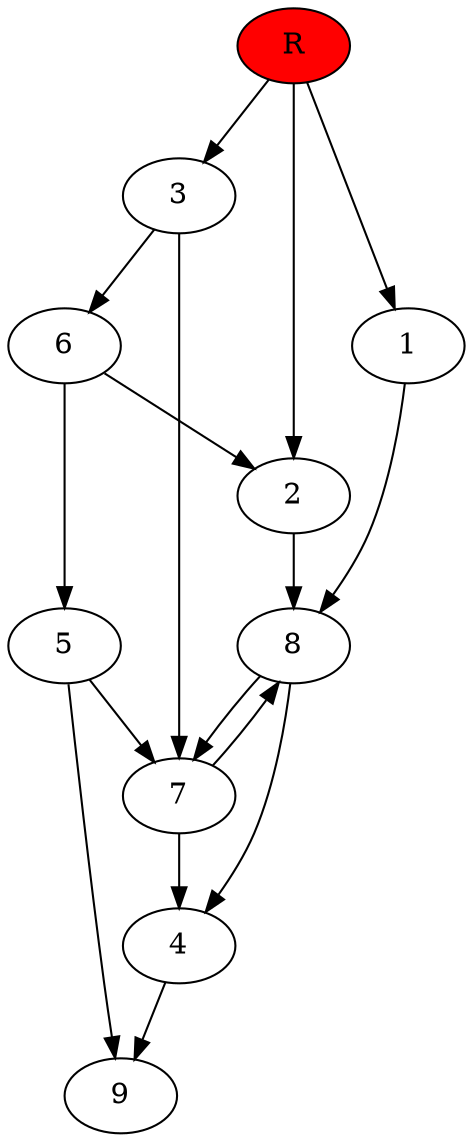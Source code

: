 digraph prb8781 {
	1
	2
	3
	4
	5
	6
	7
	8
	R [fillcolor="#ff0000" style=filled]
	1 -> 8
	2 -> 8
	3 -> 6
	3 -> 7
	4 -> 9
	5 -> 7
	5 -> 9
	6 -> 2
	6 -> 5
	7 -> 4
	7 -> 8
	8 -> 4
	8 -> 7
	R -> 1
	R -> 2
	R -> 3
}
